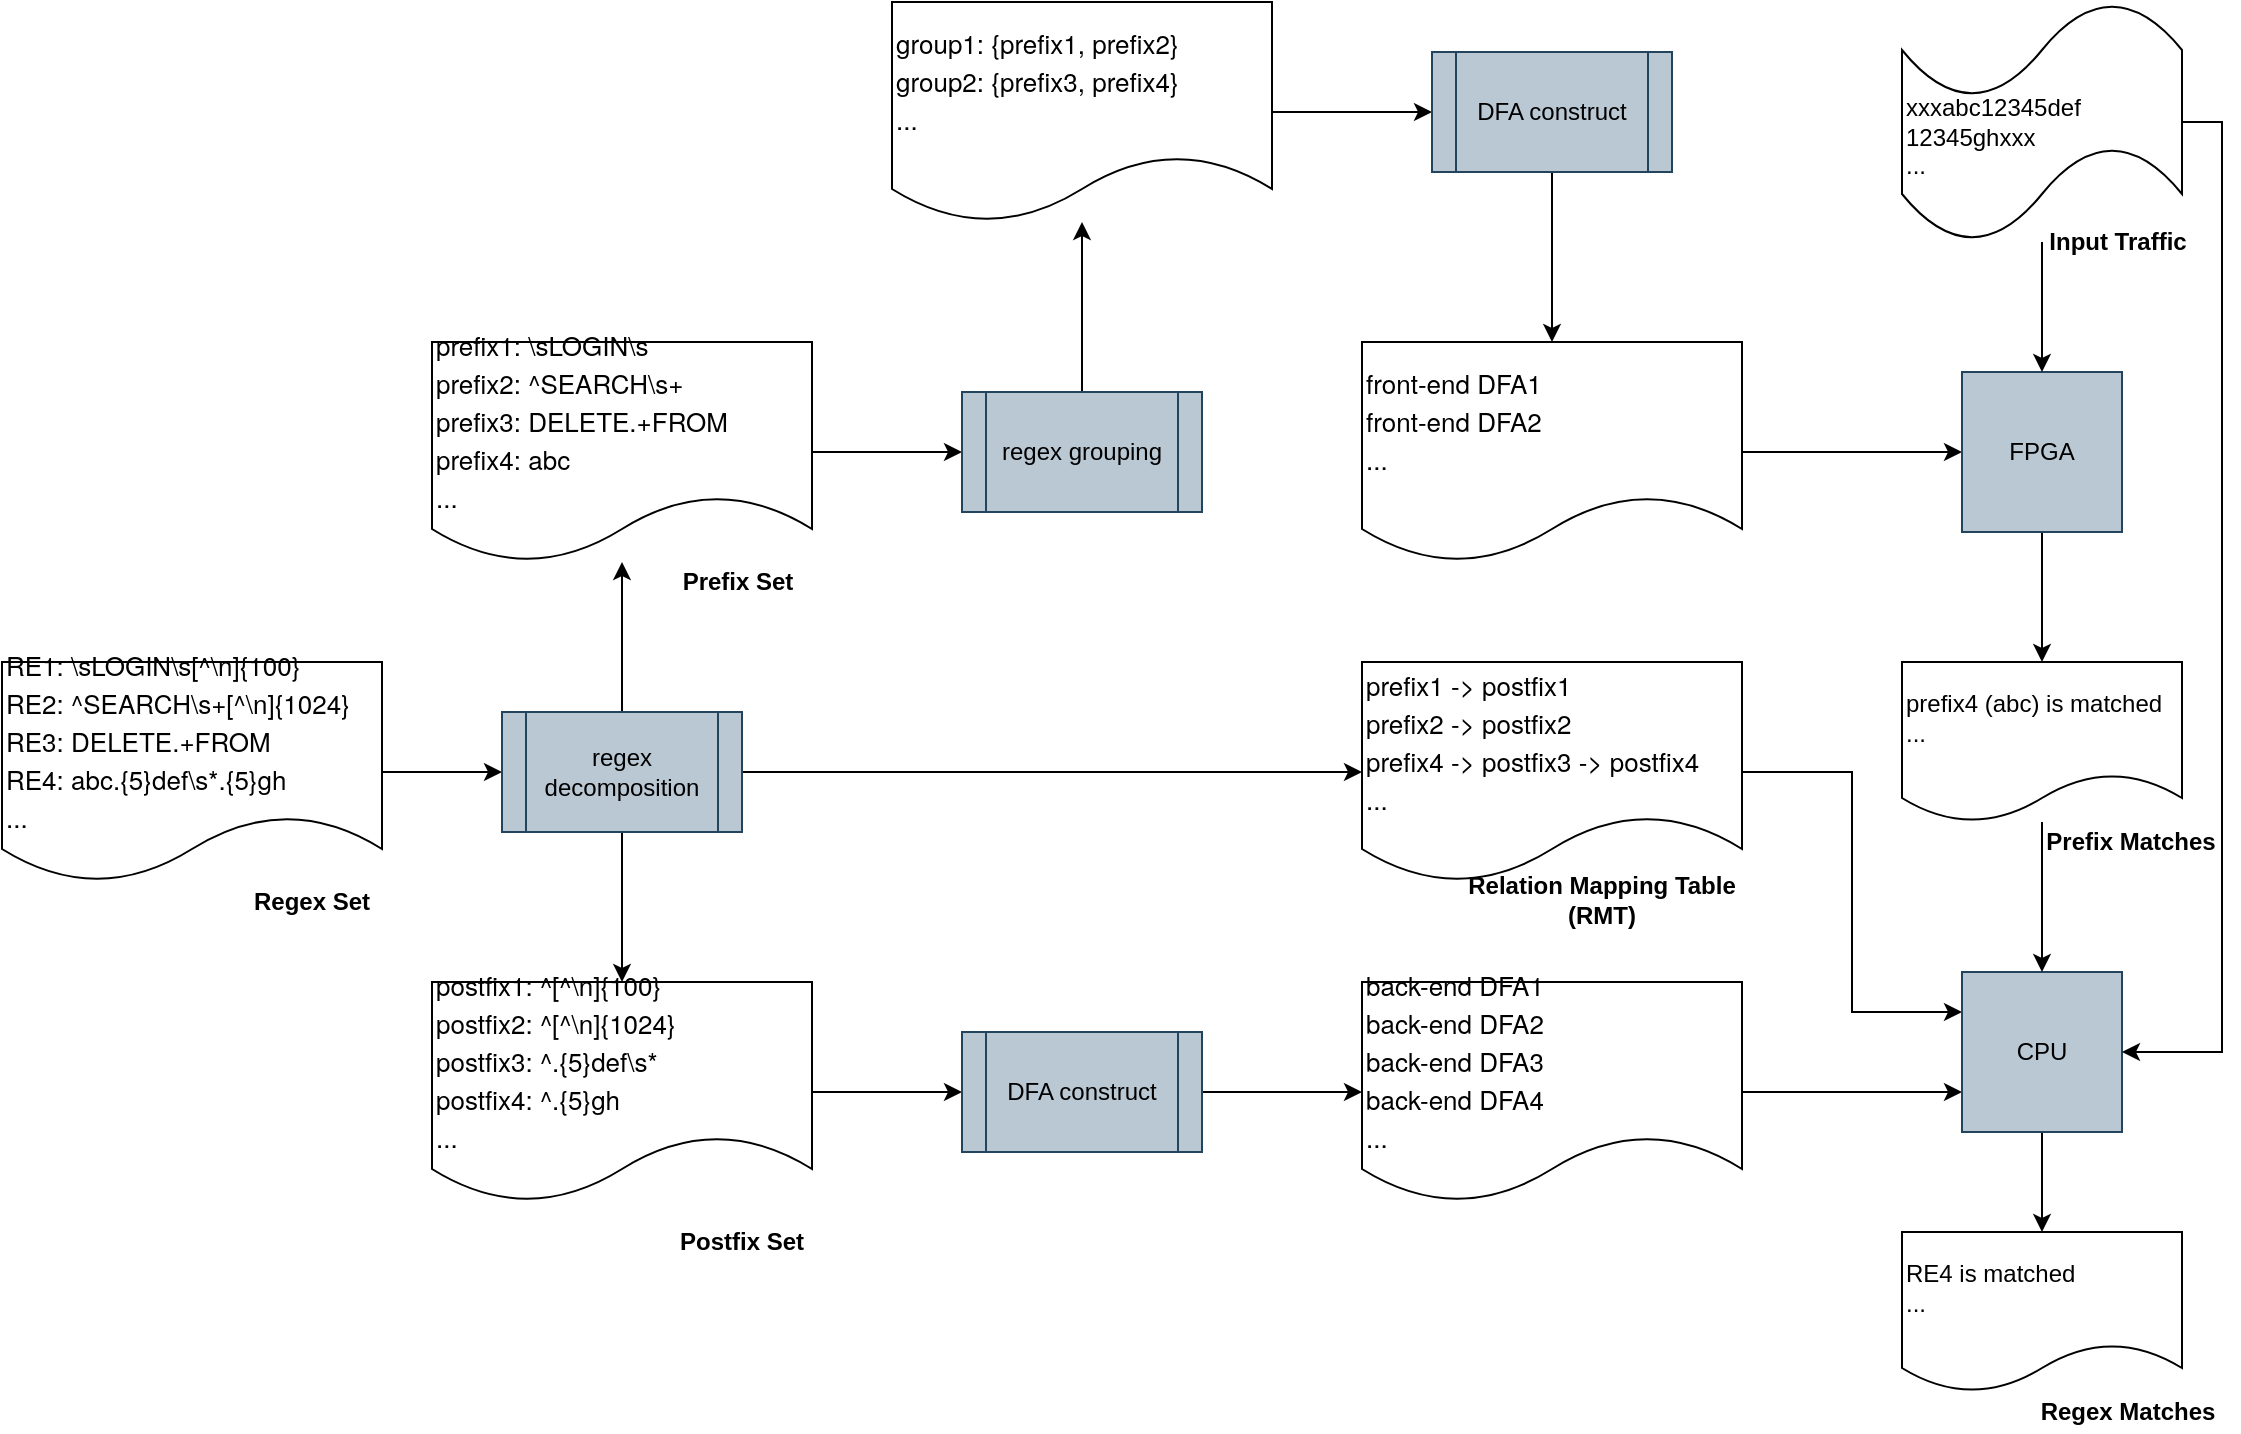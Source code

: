 <mxfile version="13.8.0" type="github">
  <diagram id="fzVHMRq2OoplXC-9H8n4" name="Page-1">
    <mxGraphModel dx="1113" dy="722" grid="1" gridSize="10" guides="1" tooltips="1" connect="1" arrows="1" fold="1" page="1" pageScale="1" pageWidth="827" pageHeight="1169" math="0" shadow="0">
      <root>
        <mxCell id="0" />
        <mxCell id="1" parent="0" />
        <mxCell id="IBEG4nVtAPEdGY8RLfQG-3" style="edgeStyle=orthogonalEdgeStyle;rounded=0;orthogonalLoop=1;jettySize=auto;html=1;exitX=1;exitY=0.5;exitDx=0;exitDy=0;entryX=0;entryY=0.5;entryDx=0;entryDy=0;" edge="1" parent="1" source="IBEG4nVtAPEdGY8RLfQG-1" target="IBEG4nVtAPEdGY8RLfQG-2">
          <mxGeometry relative="1" as="geometry" />
        </mxCell>
        <mxCell id="IBEG4nVtAPEdGY8RLfQG-1" value="&lt;p class=&quot;p1&quot; style=&quot;margin: 0px ; font-stretch: normal ; font-size: 13px ; line-height: normal ; font-family: &amp;#34;helvetica neue&amp;#34;&quot;&gt;&lt;span class=&quot;s1&quot;&gt;RE1: \sLOGIN\s[^\n]{100}&lt;/span&gt;&lt;/p&gt;&lt;p class=&quot;p1&quot; style=&quot;margin: 0px ; font-stretch: normal ; font-size: 13px ; line-height: normal ; font-family: &amp;#34;helvetica neue&amp;#34;&quot;&gt;&lt;span class=&quot;s1&quot;&gt;RE2: ^SEARCH\s+[^\n]{1024}&lt;/span&gt;&lt;/p&gt;&lt;p class=&quot;p1&quot; style=&quot;margin: 0px ; font-stretch: normal ; font-size: 13px ; line-height: normal ; font-family: &amp;#34;helvetica neue&amp;#34;&quot;&gt;&lt;span class=&quot;s1&quot;&gt;RE3: DELETE.+FROM&lt;/span&gt;&lt;/p&gt;&lt;p class=&quot;p1&quot; style=&quot;margin: 0px ; font-stretch: normal ; font-size: 13px ; line-height: normal ; font-family: &amp;#34;helvetica neue&amp;#34;&quot;&gt;&lt;span class=&quot;s1&quot;&gt;RE4: abc.{5}def\s*.{5}gh&lt;/span&gt;&lt;/p&gt;&lt;p class=&quot;p1&quot; style=&quot;margin: 0px ; font-stretch: normal ; font-size: 13px ; line-height: normal ; font-family: &amp;#34;helvetica neue&amp;#34;&quot;&gt;&lt;span class=&quot;s1&quot;&gt;...&lt;/span&gt;&lt;/p&gt;" style="shape=document;whiteSpace=wrap;html=1;boundedLbl=1;align=left;" vertex="1" parent="1">
          <mxGeometry x="10" y="340" width="190" height="110" as="geometry" />
        </mxCell>
        <mxCell id="IBEG4nVtAPEdGY8RLfQG-5" style="edgeStyle=orthogonalEdgeStyle;rounded=0;orthogonalLoop=1;jettySize=auto;html=1;exitX=0.5;exitY=0;exitDx=0;exitDy=0;" edge="1" parent="1" source="IBEG4nVtAPEdGY8RLfQG-2" target="IBEG4nVtAPEdGY8RLfQG-4">
          <mxGeometry relative="1" as="geometry" />
        </mxCell>
        <mxCell id="IBEG4nVtAPEdGY8RLfQG-7" style="edgeStyle=orthogonalEdgeStyle;rounded=0;orthogonalLoop=1;jettySize=auto;html=1;exitX=0.5;exitY=1;exitDx=0;exitDy=0;entryX=0.5;entryY=0;entryDx=0;entryDy=0;" edge="1" parent="1" source="IBEG4nVtAPEdGY8RLfQG-2" target="IBEG4nVtAPEdGY8RLfQG-6">
          <mxGeometry relative="1" as="geometry" />
        </mxCell>
        <mxCell id="IBEG4nVtAPEdGY8RLfQG-22" value="" style="edgeStyle=orthogonalEdgeStyle;rounded=0;orthogonalLoop=1;jettySize=auto;html=1;" edge="1" parent="1" source="IBEG4nVtAPEdGY8RLfQG-2" target="IBEG4nVtAPEdGY8RLfQG-21">
          <mxGeometry relative="1" as="geometry" />
        </mxCell>
        <mxCell id="IBEG4nVtAPEdGY8RLfQG-2" value="regex decomposition" style="shape=process;whiteSpace=wrap;html=1;backgroundOutline=1;fillColor=#bac8d3;strokeColor=#23445d;" vertex="1" parent="1">
          <mxGeometry x="260" y="365" width="120" height="60" as="geometry" />
        </mxCell>
        <mxCell id="IBEG4nVtAPEdGY8RLfQG-9" style="edgeStyle=orthogonalEdgeStyle;rounded=0;orthogonalLoop=1;jettySize=auto;html=1;exitX=1;exitY=0.5;exitDx=0;exitDy=0;entryX=0;entryY=0.5;entryDx=0;entryDy=0;" edge="1" parent="1" source="IBEG4nVtAPEdGY8RLfQG-4" target="IBEG4nVtAPEdGY8RLfQG-8">
          <mxGeometry relative="1" as="geometry" />
        </mxCell>
        <mxCell id="IBEG4nVtAPEdGY8RLfQG-4" value="&lt;p class=&quot;p1&quot; style=&quot;margin: 0px ; font-stretch: normal ; line-height: normal&quot;&gt;&lt;font face=&quot;helvetica neue&quot;&gt;&lt;span style=&quot;font-size: 13px&quot;&gt;prefix1: \sLOGIN\s&lt;/span&gt;&lt;/font&gt;&lt;/p&gt;&lt;p class=&quot;p1&quot; style=&quot;margin: 0px ; font-stretch: normal ; line-height: normal&quot;&gt;&lt;font face=&quot;helvetica neue&quot;&gt;&lt;span style=&quot;font-size: 13px&quot;&gt;prefix2: ^SEARCH\s+&lt;/span&gt;&lt;/font&gt;&lt;/p&gt;&lt;p class=&quot;p1&quot; style=&quot;margin: 0px ; font-stretch: normal ; line-height: normal&quot;&gt;&lt;font face=&quot;helvetica neue&quot;&gt;&lt;span style=&quot;font-size: 13px&quot;&gt;prefix3: DELETE.+FROM&lt;/span&gt;&lt;/font&gt;&lt;/p&gt;&lt;p class=&quot;p1&quot; style=&quot;margin: 0px ; font-stretch: normal ; line-height: normal&quot;&gt;&lt;font face=&quot;helvetica neue&quot;&gt;&lt;span style=&quot;font-size: 13px&quot;&gt;prefix4: abc&lt;/span&gt;&lt;/font&gt;&lt;/p&gt;&lt;p class=&quot;p1&quot; style=&quot;margin: 0px ; font-stretch: normal ; line-height: normal&quot;&gt;&lt;font face=&quot;helvetica neue&quot;&gt;&lt;span style=&quot;font-size: 13px&quot;&gt;...&lt;/span&gt;&lt;/font&gt;&lt;/p&gt;" style="shape=document;whiteSpace=wrap;html=1;boundedLbl=1;align=left;" vertex="1" parent="1">
          <mxGeometry x="225" y="180" width="190" height="110" as="geometry" />
        </mxCell>
        <mxCell id="IBEG4nVtAPEdGY8RLfQG-16" value="" style="edgeStyle=orthogonalEdgeStyle;rounded=0;orthogonalLoop=1;jettySize=auto;html=1;" edge="1" parent="1" source="IBEG4nVtAPEdGY8RLfQG-6" target="IBEG4nVtAPEdGY8RLfQG-15">
          <mxGeometry relative="1" as="geometry" />
        </mxCell>
        <mxCell id="IBEG4nVtAPEdGY8RLfQG-6" value="&lt;p class=&quot;p1&quot; style=&quot;margin: 0px ; font-stretch: normal ; line-height: normal&quot;&gt;&lt;font face=&quot;helvetica neue&quot;&gt;&lt;span style=&quot;font-size: 13px&quot;&gt;postfix1: ^[^\n]{100}&lt;/span&gt;&lt;/font&gt;&lt;/p&gt;&lt;p class=&quot;p1&quot; style=&quot;margin: 0px ; font-stretch: normal ; line-height: normal&quot;&gt;&lt;font face=&quot;helvetica neue&quot;&gt;&lt;span style=&quot;font-size: 13px&quot;&gt;postfix2: ^[^\n]{1024}&lt;/span&gt;&lt;/font&gt;&lt;/p&gt;&lt;p class=&quot;p1&quot; style=&quot;margin: 0px ; font-stretch: normal ; line-height: normal&quot;&gt;&lt;font face=&quot;helvetica neue&quot;&gt;&lt;span style=&quot;font-size: 13px&quot;&gt;postfix3: ^.{5}def\s*&lt;/span&gt;&lt;/font&gt;&lt;/p&gt;&lt;p class=&quot;p1&quot; style=&quot;margin: 0px ; font-stretch: normal ; line-height: normal&quot;&gt;&lt;font face=&quot;helvetica neue&quot;&gt;&lt;span style=&quot;font-size: 13px&quot;&gt;postfix4: ^.{5}gh&lt;/span&gt;&lt;/font&gt;&lt;/p&gt;&lt;p class=&quot;p1&quot; style=&quot;margin: 0px ; font-stretch: normal ; line-height: normal&quot;&gt;&lt;font face=&quot;helvetica neue&quot;&gt;&lt;span style=&quot;font-size: 13px&quot;&gt;...&lt;/span&gt;&lt;/font&gt;&lt;/p&gt;" style="shape=document;whiteSpace=wrap;html=1;boundedLbl=1;align=left;" vertex="1" parent="1">
          <mxGeometry x="225" y="500" width="190" height="110" as="geometry" />
        </mxCell>
        <mxCell id="IBEG4nVtAPEdGY8RLfQG-23" value="" style="edgeStyle=orthogonalEdgeStyle;rounded=0;orthogonalLoop=1;jettySize=auto;html=1;" edge="1" parent="1" source="IBEG4nVtAPEdGY8RLfQG-8" target="IBEG4nVtAPEdGY8RLfQG-10">
          <mxGeometry relative="1" as="geometry" />
        </mxCell>
        <mxCell id="IBEG4nVtAPEdGY8RLfQG-8" value="regex grouping" style="shape=process;whiteSpace=wrap;html=1;backgroundOutline=1;fillColor=#bac8d3;strokeColor=#23445d;" vertex="1" parent="1">
          <mxGeometry x="490" y="205" width="120" height="60" as="geometry" />
        </mxCell>
        <mxCell id="IBEG4nVtAPEdGY8RLfQG-14" value="" style="edgeStyle=orthogonalEdgeStyle;rounded=0;orthogonalLoop=1;jettySize=auto;html=1;" edge="1" parent="1" source="IBEG4nVtAPEdGY8RLfQG-10" target="IBEG4nVtAPEdGY8RLfQG-13">
          <mxGeometry relative="1" as="geometry" />
        </mxCell>
        <mxCell id="IBEG4nVtAPEdGY8RLfQG-10" value="&lt;p class=&quot;p1&quot; style=&quot;margin: 0px ; font-stretch: normal ; line-height: normal&quot;&gt;&lt;font face=&quot;helvetica neue&quot;&gt;&lt;span style=&quot;font-size: 13px&quot;&gt;group1: {prefix1, prefix2}&lt;/span&gt;&lt;/font&gt;&lt;/p&gt;&lt;p class=&quot;p1&quot; style=&quot;margin: 0px ; font-stretch: normal ; line-height: normal&quot;&gt;&lt;font face=&quot;helvetica neue&quot;&gt;&lt;span style=&quot;font-size: 13px&quot;&gt;group2: {prefix3, prefix4}&lt;/span&gt;&lt;/font&gt;&lt;/p&gt;&lt;p class=&quot;p1&quot; style=&quot;margin: 0px ; font-stretch: normal ; line-height: normal&quot;&gt;&lt;font face=&quot;helvetica neue&quot;&gt;&lt;span style=&quot;font-size: 13px&quot;&gt;...&lt;/span&gt;&lt;/font&gt;&lt;/p&gt;" style="shape=document;whiteSpace=wrap;html=1;boundedLbl=1;align=left;" vertex="1" parent="1">
          <mxGeometry x="455" y="10" width="190" height="110" as="geometry" />
        </mxCell>
        <mxCell id="IBEG4nVtAPEdGY8RLfQG-18" value="" style="edgeStyle=orthogonalEdgeStyle;rounded=0;orthogonalLoop=1;jettySize=auto;html=1;" edge="1" parent="1" source="IBEG4nVtAPEdGY8RLfQG-13" target="IBEG4nVtAPEdGY8RLfQG-17">
          <mxGeometry relative="1" as="geometry" />
        </mxCell>
        <mxCell id="IBEG4nVtAPEdGY8RLfQG-13" value="DFA construct" style="shape=process;whiteSpace=wrap;html=1;backgroundOutline=1;fillColor=#bac8d3;strokeColor=#23445d;" vertex="1" parent="1">
          <mxGeometry x="725" y="35" width="120" height="60" as="geometry" />
        </mxCell>
        <mxCell id="IBEG4nVtAPEdGY8RLfQG-20" value="" style="edgeStyle=orthogonalEdgeStyle;rounded=0;orthogonalLoop=1;jettySize=auto;html=1;" edge="1" parent="1" source="IBEG4nVtAPEdGY8RLfQG-15" target="IBEG4nVtAPEdGY8RLfQG-19">
          <mxGeometry relative="1" as="geometry" />
        </mxCell>
        <mxCell id="IBEG4nVtAPEdGY8RLfQG-15" value="DFA construct" style="shape=process;whiteSpace=wrap;html=1;backgroundOutline=1;fillColor=#bac8d3;strokeColor=#23445d;" vertex="1" parent="1">
          <mxGeometry x="490" y="525" width="120" height="60" as="geometry" />
        </mxCell>
        <mxCell id="IBEG4nVtAPEdGY8RLfQG-26" value="" style="edgeStyle=orthogonalEdgeStyle;rounded=0;orthogonalLoop=1;jettySize=auto;html=1;" edge="1" parent="1" source="IBEG4nVtAPEdGY8RLfQG-17" target="IBEG4nVtAPEdGY8RLfQG-25">
          <mxGeometry relative="1" as="geometry" />
        </mxCell>
        <mxCell id="IBEG4nVtAPEdGY8RLfQG-17" value="&lt;p class=&quot;p1&quot; style=&quot;margin: 0px ; font-stretch: normal ; line-height: normal&quot;&gt;&lt;font face=&quot;helvetica neue&quot;&gt;&lt;span style=&quot;font-size: 13px&quot;&gt;front-end DFA1&lt;/span&gt;&lt;/font&gt;&lt;/p&gt;&lt;p class=&quot;p1&quot; style=&quot;margin: 0px ; font-stretch: normal ; line-height: normal&quot;&gt;&lt;font face=&quot;helvetica neue&quot;&gt;&lt;span style=&quot;font-size: 13px&quot;&gt;front-end DFA2&lt;/span&gt;&lt;/font&gt;&lt;/p&gt;&lt;p class=&quot;p1&quot; style=&quot;margin: 0px ; font-stretch: normal ; line-height: normal&quot;&gt;&lt;font face=&quot;helvetica neue&quot;&gt;&lt;span style=&quot;font-size: 13px&quot;&gt;...&lt;/span&gt;&lt;/font&gt;&lt;/p&gt;" style="shape=document;whiteSpace=wrap;html=1;boundedLbl=1;align=left;" vertex="1" parent="1">
          <mxGeometry x="690" y="180" width="190" height="110" as="geometry" />
        </mxCell>
        <mxCell id="IBEG4nVtAPEdGY8RLfQG-29" style="edgeStyle=orthogonalEdgeStyle;rounded=0;orthogonalLoop=1;jettySize=auto;html=1;exitX=1;exitY=0.5;exitDx=0;exitDy=0;entryX=0;entryY=0.75;entryDx=0;entryDy=0;" edge="1" parent="1" source="IBEG4nVtAPEdGY8RLfQG-19" target="IBEG4nVtAPEdGY8RLfQG-27">
          <mxGeometry relative="1" as="geometry" />
        </mxCell>
        <mxCell id="IBEG4nVtAPEdGY8RLfQG-19" value="&lt;p class=&quot;p1&quot; style=&quot;margin: 0px ; font-stretch: normal ; line-height: normal&quot;&gt;&lt;font face=&quot;helvetica neue&quot;&gt;&lt;span style=&quot;font-size: 13px&quot;&gt;back-end DFA1&lt;/span&gt;&lt;/font&gt;&lt;/p&gt;&lt;p class=&quot;p1&quot; style=&quot;margin: 0px ; font-stretch: normal ; line-height: normal&quot;&gt;&lt;font face=&quot;helvetica neue&quot;&gt;&lt;span style=&quot;font-size: 13px&quot;&gt;back-end DFA2&lt;/span&gt;&lt;/font&gt;&lt;/p&gt;&lt;p class=&quot;p1&quot; style=&quot;margin: 0px ; font-stretch: normal ; line-height: normal&quot;&gt;&lt;font face=&quot;helvetica neue&quot;&gt;&lt;span style=&quot;font-size: 13px&quot;&gt;back-end DFA3&lt;/span&gt;&lt;/font&gt;&lt;/p&gt;&lt;p class=&quot;p1&quot; style=&quot;margin: 0px ; font-stretch: normal ; line-height: normal&quot;&gt;&lt;font face=&quot;helvetica neue&quot;&gt;&lt;span style=&quot;font-size: 13px&quot;&gt;back-end DFA4&lt;/span&gt;&lt;/font&gt;&lt;/p&gt;&lt;p class=&quot;p1&quot; style=&quot;margin: 0px ; font-stretch: normal ; line-height: normal&quot;&gt;&lt;font face=&quot;helvetica neue&quot;&gt;&lt;span style=&quot;font-size: 13px&quot;&gt;...&lt;/span&gt;&lt;/font&gt;&lt;/p&gt;" style="shape=document;whiteSpace=wrap;html=1;boundedLbl=1;align=left;" vertex="1" parent="1">
          <mxGeometry x="690" y="500" width="190" height="110" as="geometry" />
        </mxCell>
        <mxCell id="IBEG4nVtAPEdGY8RLfQG-28" style="edgeStyle=orthogonalEdgeStyle;rounded=0;orthogonalLoop=1;jettySize=auto;html=1;entryX=0;entryY=0.25;entryDx=0;entryDy=0;" edge="1" parent="1" source="IBEG4nVtAPEdGY8RLfQG-21" target="IBEG4nVtAPEdGY8RLfQG-27">
          <mxGeometry relative="1" as="geometry" />
        </mxCell>
        <mxCell id="IBEG4nVtAPEdGY8RLfQG-21" value="&lt;p class=&quot;p1&quot; style=&quot;margin: 0px ; font-stretch: normal ; line-height: normal&quot;&gt;&lt;font face=&quot;helvetica neue&quot;&gt;&lt;span style=&quot;font-size: 13px&quot;&gt;prefix1 -&amp;gt; postfix1&lt;/span&gt;&lt;/font&gt;&lt;/p&gt;&lt;p class=&quot;p1&quot; style=&quot;margin: 0px ; font-stretch: normal ; line-height: normal&quot;&gt;&lt;font face=&quot;helvetica neue&quot;&gt;&lt;span style=&quot;font-size: 13px&quot;&gt;prefix2 -&amp;gt; postfix2&lt;/span&gt;&lt;/font&gt;&lt;/p&gt;&lt;p class=&quot;p1&quot; style=&quot;margin: 0px ; font-stretch: normal ; line-height: normal&quot;&gt;&lt;font face=&quot;helvetica neue&quot;&gt;&lt;span style=&quot;font-size: 13px&quot;&gt;prefix4 -&amp;gt; postfix3 -&amp;gt; postfix4&lt;/span&gt;&lt;/font&gt;&lt;/p&gt;&lt;p class=&quot;p1&quot; style=&quot;margin: 0px ; font-stretch: normal ; line-height: normal&quot;&gt;&lt;font face=&quot;helvetica neue&quot;&gt;&lt;span style=&quot;font-size: 13px&quot;&gt;...&lt;/span&gt;&lt;/font&gt;&lt;/p&gt;" style="shape=document;whiteSpace=wrap;html=1;boundedLbl=1;align=left;" vertex="1" parent="1">
          <mxGeometry x="690" y="340" width="190" height="110" as="geometry" />
        </mxCell>
        <mxCell id="IBEG4nVtAPEdGY8RLfQG-39" value="" style="edgeStyle=orthogonalEdgeStyle;rounded=0;orthogonalLoop=1;jettySize=auto;html=1;" edge="1" parent="1" source="IBEG4nVtAPEdGY8RLfQG-25" target="IBEG4nVtAPEdGY8RLfQG-38">
          <mxGeometry relative="1" as="geometry" />
        </mxCell>
        <mxCell id="IBEG4nVtAPEdGY8RLfQG-25" value="FPGA" style="whiteSpace=wrap;html=1;aspect=fixed;fillColor=#bac8d3;strokeColor=#23445d;" vertex="1" parent="1">
          <mxGeometry x="990" y="195" width="80" height="80" as="geometry" />
        </mxCell>
        <mxCell id="IBEG4nVtAPEdGY8RLfQG-42" value="" style="edgeStyle=orthogonalEdgeStyle;rounded=0;orthogonalLoop=1;jettySize=auto;html=1;" edge="1" parent="1" source="IBEG4nVtAPEdGY8RLfQG-27" target="IBEG4nVtAPEdGY8RLfQG-41">
          <mxGeometry relative="1" as="geometry" />
        </mxCell>
        <mxCell id="IBEG4nVtAPEdGY8RLfQG-27" value="CPU" style="whiteSpace=wrap;html=1;aspect=fixed;fillColor=#bac8d3;strokeColor=#23445d;" vertex="1" parent="1">
          <mxGeometry x="990" y="495" width="80" height="80" as="geometry" />
        </mxCell>
        <mxCell id="IBEG4nVtAPEdGY8RLfQG-31" value="" style="edgeStyle=orthogonalEdgeStyle;rounded=0;orthogonalLoop=1;jettySize=auto;html=1;" edge="1" parent="1" source="IBEG4nVtAPEdGY8RLfQG-30" target="IBEG4nVtAPEdGY8RLfQG-25">
          <mxGeometry relative="1" as="geometry" />
        </mxCell>
        <mxCell id="IBEG4nVtAPEdGY8RLfQG-33" style="edgeStyle=orthogonalEdgeStyle;rounded=0;orthogonalLoop=1;jettySize=auto;html=1;entryX=1;entryY=0.5;entryDx=0;entryDy=0;exitX=1;exitY=0.5;exitDx=0;exitDy=0;exitPerimeter=0;" edge="1" parent="1" source="IBEG4nVtAPEdGY8RLfQG-30" target="IBEG4nVtAPEdGY8RLfQG-27">
          <mxGeometry relative="1" as="geometry" />
        </mxCell>
        <mxCell id="IBEG4nVtAPEdGY8RLfQG-30" value="&lt;br&gt;xxxabc12345def&lt;br&gt;12345ghxxx&lt;br&gt;..." style="shape=tape;whiteSpace=wrap;html=1;align=left;" vertex="1" parent="1">
          <mxGeometry x="960" y="10" width="140" height="120" as="geometry" />
        </mxCell>
        <mxCell id="IBEG4nVtAPEdGY8RLfQG-40" value="" style="edgeStyle=orthogonalEdgeStyle;rounded=0;orthogonalLoop=1;jettySize=auto;html=1;" edge="1" parent="1" source="IBEG4nVtAPEdGY8RLfQG-38" target="IBEG4nVtAPEdGY8RLfQG-27">
          <mxGeometry relative="1" as="geometry" />
        </mxCell>
        <mxCell id="IBEG4nVtAPEdGY8RLfQG-38" value="prefix4 (abc) is matched&lt;br&gt;..." style="shape=document;whiteSpace=wrap;html=1;boundedLbl=1;align=left;" vertex="1" parent="1">
          <mxGeometry x="960" y="340" width="140" height="80" as="geometry" />
        </mxCell>
        <mxCell id="IBEG4nVtAPEdGY8RLfQG-41" value="RE4 is matched&lt;br&gt;..." style="shape=document;whiteSpace=wrap;html=1;boundedLbl=1;align=left;" vertex="1" parent="1">
          <mxGeometry x="960" y="625" width="140" height="80" as="geometry" />
        </mxCell>
        <mxCell id="IBEG4nVtAPEdGY8RLfQG-43" value="&lt;b&gt;Regex Set&lt;/b&gt;" style="text;html=1;strokeColor=none;fillColor=none;align=center;verticalAlign=middle;whiteSpace=wrap;rounded=0;" vertex="1" parent="1">
          <mxGeometry x="130" y="450" width="70" height="20" as="geometry" />
        </mxCell>
        <mxCell id="IBEG4nVtAPEdGY8RLfQG-44" value="&lt;b&gt;Prefix Set&lt;/b&gt;" style="text;html=1;strokeColor=none;fillColor=none;align=center;verticalAlign=middle;whiteSpace=wrap;rounded=0;" vertex="1" parent="1">
          <mxGeometry x="343" y="290" width="70" height="20" as="geometry" />
        </mxCell>
        <mxCell id="IBEG4nVtAPEdGY8RLfQG-45" value="&lt;b&gt;Postfix Set&lt;/b&gt;" style="text;html=1;strokeColor=none;fillColor=none;align=center;verticalAlign=middle;whiteSpace=wrap;rounded=0;" vertex="1" parent="1">
          <mxGeometry x="345" y="620" width="70" height="20" as="geometry" />
        </mxCell>
        <mxCell id="IBEG4nVtAPEdGY8RLfQG-46" value="&lt;b&gt;Relation Mapping Table&lt;br&gt;(RMT)&lt;br&gt;&lt;/b&gt;" style="text;html=1;strokeColor=none;fillColor=none;align=center;verticalAlign=middle;whiteSpace=wrap;rounded=0;" vertex="1" parent="1">
          <mxGeometry x="740" y="449" width="140" height="20" as="geometry" />
        </mxCell>
        <mxCell id="IBEG4nVtAPEdGY8RLfQG-47" value="&lt;b&gt;Input Traffic&lt;/b&gt;" style="text;html=1;strokeColor=none;fillColor=none;align=center;verticalAlign=middle;whiteSpace=wrap;rounded=0;" vertex="1" parent="1">
          <mxGeometry x="1023" y="120" width="90" height="20" as="geometry" />
        </mxCell>
        <mxCell id="IBEG4nVtAPEdGY8RLfQG-48" value="&lt;b&gt;Prefix Matches&lt;/b&gt;" style="text;html=1;strokeColor=none;fillColor=none;align=center;verticalAlign=middle;whiteSpace=wrap;rounded=0;" vertex="1" parent="1">
          <mxGeometry x="1031" y="420" width="87" height="20" as="geometry" />
        </mxCell>
        <mxCell id="IBEG4nVtAPEdGY8RLfQG-49" value="&lt;b&gt;Regex Matches&lt;/b&gt;" style="text;html=1;strokeColor=none;fillColor=none;align=center;verticalAlign=middle;whiteSpace=wrap;rounded=0;" vertex="1" parent="1">
          <mxGeometry x="1024.5" y="705" width="95.5" height="20" as="geometry" />
        </mxCell>
      </root>
    </mxGraphModel>
  </diagram>
</mxfile>
